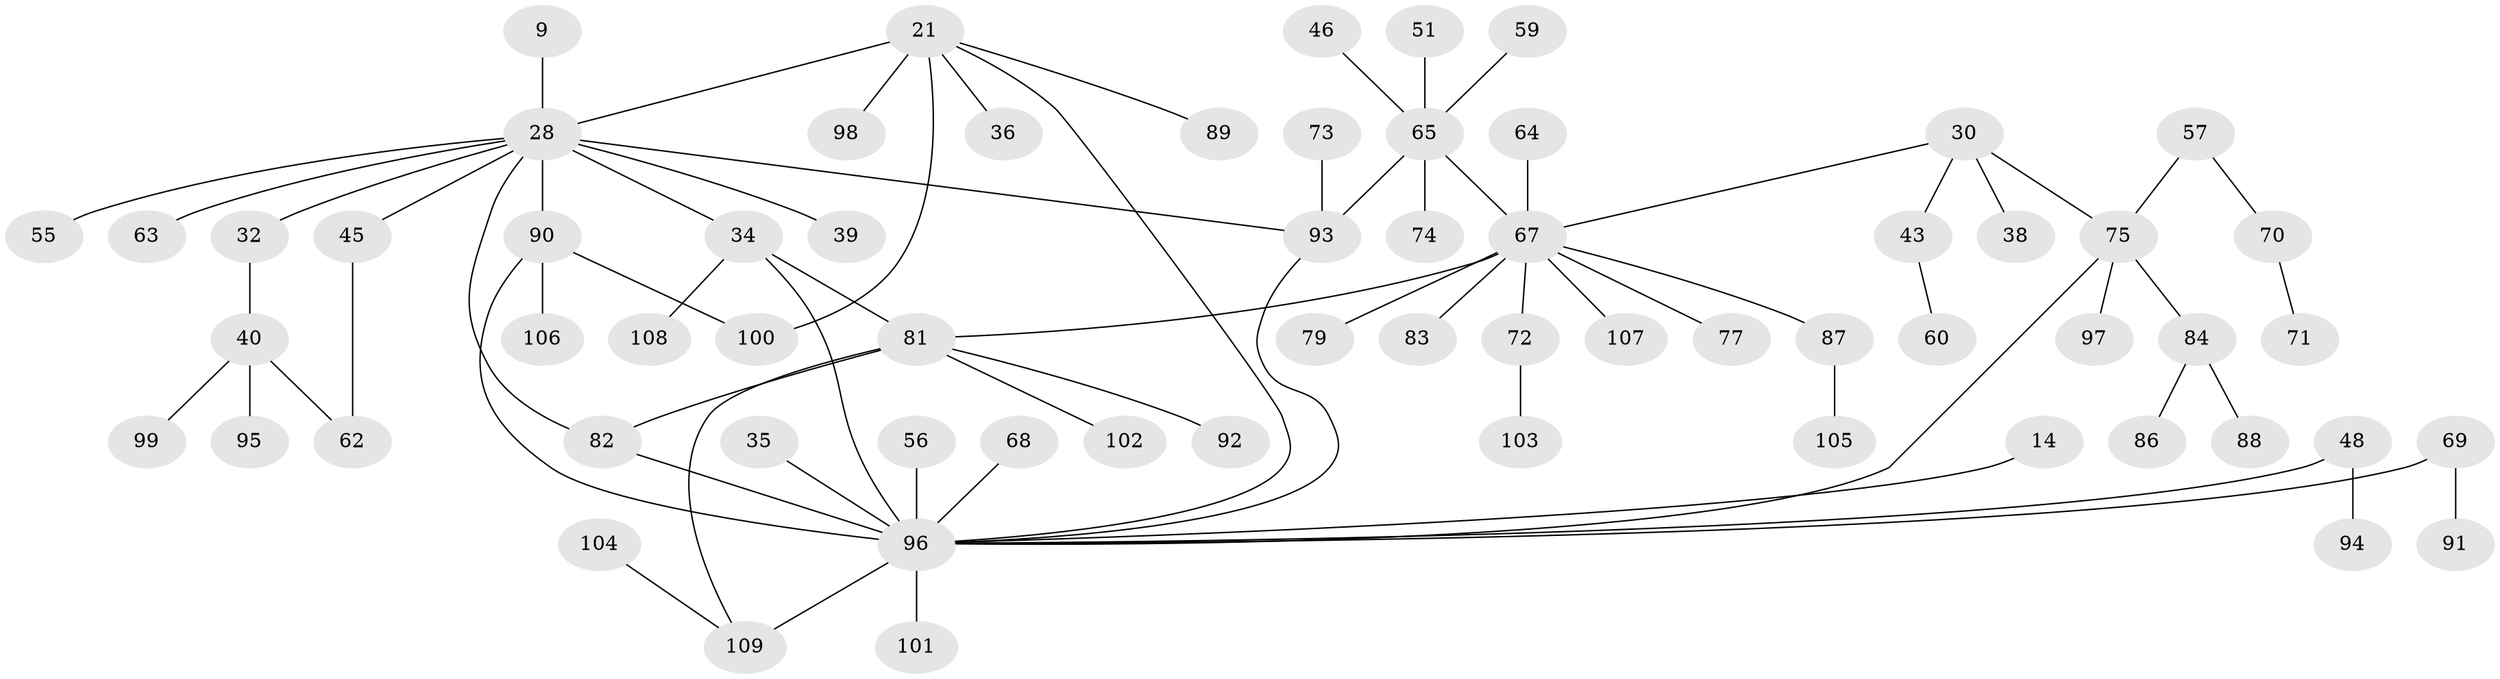 // original degree distribution, {7: 0.01834862385321101, 4: 0.10091743119266056, 6: 0.03669724770642202, 5: 0.03669724770642202, 2: 0.27522935779816515, 1: 0.41284403669724773, 3: 0.11926605504587157}
// Generated by graph-tools (version 1.1) at 2025/46/03/04/25 21:46:01]
// undirected, 65 vertices, 74 edges
graph export_dot {
graph [start="1"]
  node [color=gray90,style=filled];
  9;
  14;
  21 [super="+18"];
  28 [super="+7+8+4"];
  30;
  32;
  34 [super="+3"];
  35;
  36;
  38;
  39;
  40;
  43;
  45;
  46;
  48;
  51;
  55;
  56;
  57;
  59;
  60;
  62;
  63;
  64;
  65 [super="+41+22"];
  67 [super="+61+52+53"];
  68;
  69;
  70;
  71;
  72 [super="+50"];
  73;
  74;
  75 [super="+58+44"];
  77;
  79;
  81 [super="+24+33+54"];
  82 [super="+37"];
  83;
  84 [super="+76"];
  86;
  87;
  88;
  89 [super="+25"];
  90 [super="+49+85"];
  91;
  92;
  93 [super="+66+78+80"];
  94;
  95;
  96 [super="+29+1"];
  97;
  98;
  99;
  100;
  101;
  102;
  103;
  104 [super="+12"];
  105;
  106;
  107;
  108;
  109 [super="+6"];
  9 -- 28;
  14 -- 96;
  21 -- 36;
  21 -- 98;
  21 -- 100;
  21 -- 28 [weight=2];
  21 -- 96;
  21 -- 89;
  28 -- 63;
  28 -- 32;
  28 -- 45;
  28 -- 39;
  28 -- 55;
  28 -- 34;
  28 -- 82;
  28 -- 90;
  28 -- 93;
  30 -- 38;
  30 -- 43;
  30 -- 75;
  30 -- 67;
  32 -- 40;
  34 -- 108;
  34 -- 81 [weight=2];
  34 -- 96 [weight=2];
  35 -- 96;
  40 -- 62;
  40 -- 95;
  40 -- 99;
  43 -- 60;
  45 -- 62;
  46 -- 65;
  48 -- 94;
  48 -- 96;
  51 -- 65;
  56 -- 96;
  57 -- 70;
  57 -- 75;
  59 -- 65;
  64 -- 67;
  65 -- 74;
  65 -- 93 [weight=2];
  65 -- 67;
  67 -- 107;
  67 -- 79;
  67 -- 87;
  67 -- 72;
  67 -- 77;
  67 -- 81;
  67 -- 83;
  68 -- 96;
  69 -- 91;
  69 -- 96;
  70 -- 71;
  72 -- 103;
  73 -- 93;
  75 -- 97;
  75 -- 96;
  75 -- 84;
  81 -- 109;
  81 -- 82;
  81 -- 102;
  81 -- 92;
  82 -- 96;
  84 -- 86;
  84 -- 88;
  87 -- 105;
  90 -- 100;
  90 -- 96;
  90 -- 106;
  93 -- 96;
  96 -- 101;
  96 -- 109 [weight=2];
  104 -- 109;
}
